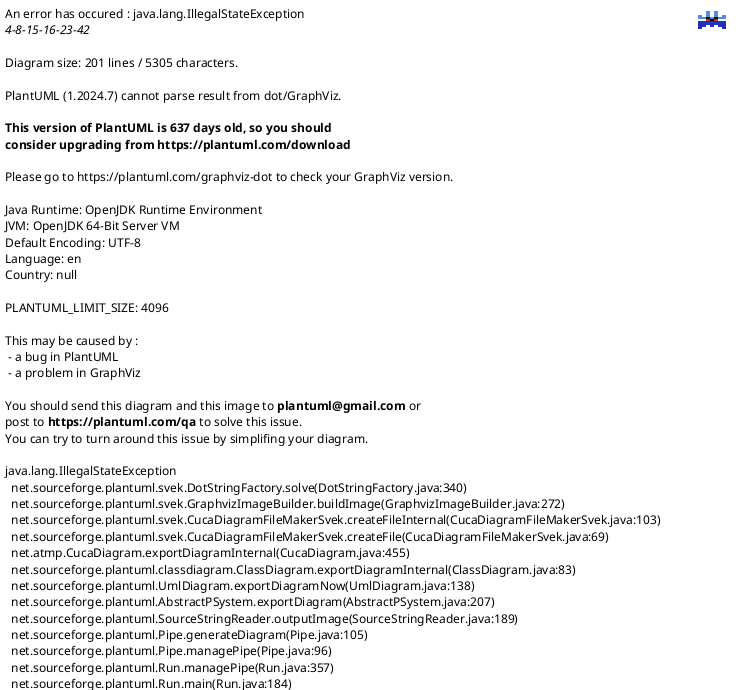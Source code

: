 @startuml

together {
    class Dialog {
        -m_game : PoolGame
        -m_framerateTimer : QTimer
        -m_timestepTimer : QTimer
        --
        +start() : void
        #paintEvent(QPaintEvent) : void
        #event(QEvent) : bool
        --slots--
        +runSimulationStep() : void
    }
    
    abstract PoolGame <<abstract>> {
        #m_table : Table
        #m_ball : vector<Ball>
        #m_cueball : Ball
        +{abstract} simulateTimeStep(float) : void
        +{abstract} draw(QPainter) : void
        +{abstract} handleEvent(QEvent) : void
        #collisionVector(Ball, Ball) : QVector2D
        #collisionVector(Table, Ball) : QVector2D
    }
    
    abstract class Ball <<abstract>> {
        #m_position : QVector2D 
        #m_velocity : QVector2D 
        #m_radius : float
        #m_mass : float
        #m_colour : QColor
        
        +{abstract} changePosition(QVector2D deltaP) : void
        +{abstract} changeVelocity(QVector2D deltaX) : void
        +{abstract} daw(QPainter) : void
        +{abstract} move(float dtime) : void
        +various getters() and setters()
    }
    
    abstract class Table <<abstract>> {
        #m_width : float
        #m_height : float
        #m_friction : float
        
        +{abstract} daw(QPainter) : void
        +various getters()
    }
    
    class BasePool {
        +simulateTimeStep(float) : void
        +draw(QPainter) : void
        +size() : QSize
        -resolveBallCollision(Ball, Ball, collisionVector) : void
        -resolveTableCollision(Ball, collisionVector) : void
    }
    
    class StageOneBall
    
    class StageOneTable {
        -m_colour : QColor
        +draw(QPainter) : void
    }
    
    
    class Initializer {
        +PoolGame createPoolgame(string path)
    }
    
    class GameBuilder {
        -m_table : Table
        -m_ball : vector<Ball>
        -m_factory : AbstractFactory
        
        +addBall(QJsonObject spec) : void
        +buildTable(QJsonObject spec) : void
        +getGame() : PoolGame
    }
    
    interface AbstractFactory <<interface>> {
        +{abstract} Ball makeBall(QJsonObject spec) :
        +{abstract} Table makeTable(QJsonObject spec) :
    }
    
    class StageOneFactory {
        +makeBall(QJsonObject spec) : Ball
        +makeTable(QJsonObject spec) : Table
    }
}
    
together {
    
    abstract GameFeature <<abstract>> {
        -m_game : PoolGame
        +draw(QPainter) : void
        +simulateTimeStep(float) : void
        +handleEvent(QEvent) : void
    }
    
    class CueBallControlFeature {
		-m_click : bool
		-m_force : QVector2D
        +handleEvent(QEvent) : void
        +simulateTimeStep(float) : void
        +draw(QPainter) : void
    }
    
    class ExplodingBallFeature {
        +handleEvent(QEvent) : void
        +simulateTimeStep(float) : void
        +draw(QPainter) : void
    }
    
    class PocketInteractionFeature {
        +handleEvent(QEvent) : void
        +simulateTimeStep(float) : void
        +draw(QPainter) : void
    }
    
    class MatryoshkaBall {
        -m_strength : double
        -m_nested : vector<Ball>
        -{static} m_showNested : boolean
        
        +draw(QPainter) : void
        +setColor(QColor) : void
        +nestedBalls() : vector<Ball>&
        +{static} toggleInnerVisibility() : void
    }
    
    class PocketedTable {
        -m_pockets : vector<Pair<QVector2D, float>>
        -m_color : QColor
        
        +draw(QPainter) : void
        +addPocket(QVector2D centre, float radius) : void
        +clearPockets() : void
    }
    class StageTwoFactory {
        + makeBall(QJsonObject spec) : Ball
        + makeTAble(QJsonObject spec) : Table
    }
}

Initializer                 --->    GameBuilder

Dialog                      *---    PoolGame
PoolGame                    *---    Ball
PoolGame                    *---    Table

PoolGame                    <|-r    BasePool
PoolGame                    <|--    GameFeature
PoolGame                    -r-*    GameFeature

GameFeature                 <|-l    CueBallControlFeature
GameFeature                 <|--    PocketInteractionFeature
GameFeature                 <|--    ExplodingBallFeature

Ball                        <|..    StageOneBall
Ball                        <|..    MatryoshkaBall
Ball                        ---*    MatryoshkaBall
Table                       <|..    StageOneTable
Table                       <|..    PocketedTable

ExplodingBallFeature        --->    MatryoshkaBall
PocketInteractionFeature    --->    PocketedTable

GameBuilder                 *---    AbstractFactory
GameBuilder                 ...>    PoolGame

StageOneFactory             ..|>    AbstractFactory
StageTwoFactory             ..|>    AbstractFactory

StageOneBall                <...    StageOneFactory
StageOneTable               <...    StageOneFactory

PocketedTable               <...    StageTwoFactory
MatryoshkaBall              <...    StageTwoFactory

class Key #ffee77 {
	+public
	#protected
	-private
	+publiic method()
	#protected method()
	-private method()
	{abstract} virtual method()
	{static} static
}

Key -[hidden]- GameFeature

skinparam Class {
	BackgroundColor<<abstract>> PaleGreen
	BackgroundColor<<interface>> PowderBlue
}

hide circle
hide empty members

@enduml
